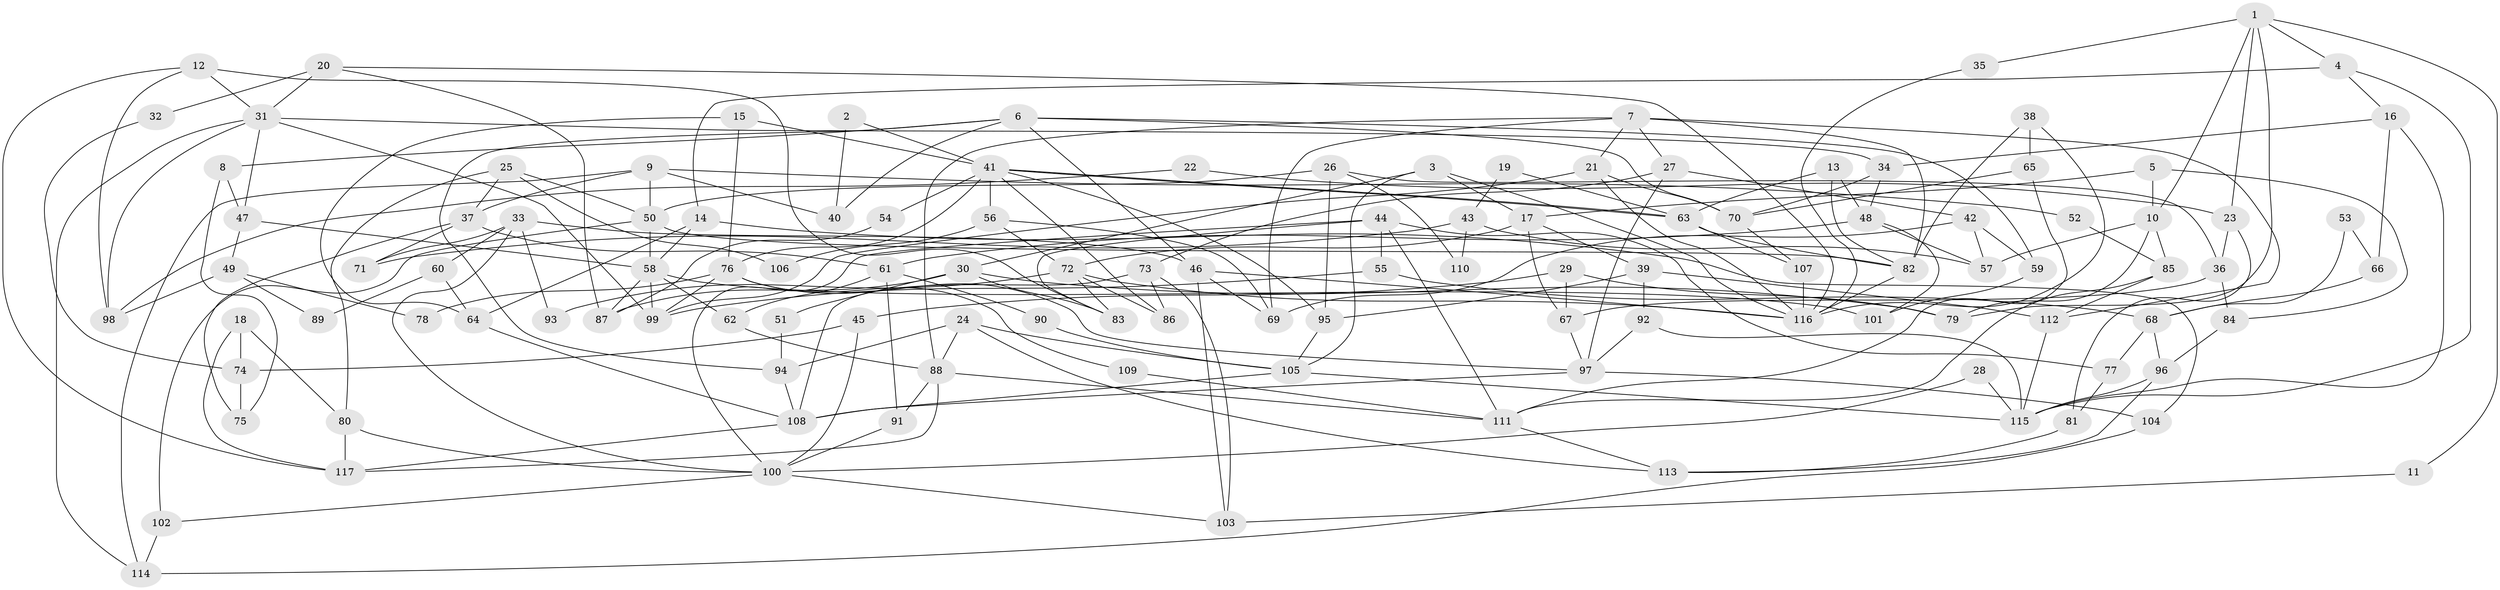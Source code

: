 // Generated by graph-tools (version 1.1) at 2025/11/02/27/25 16:11:17]
// undirected, 117 vertices, 234 edges
graph export_dot {
graph [start="1"]
  node [color=gray90,style=filled];
  1;
  2;
  3;
  4;
  5;
  6;
  7;
  8;
  9;
  10;
  11;
  12;
  13;
  14;
  15;
  16;
  17;
  18;
  19;
  20;
  21;
  22;
  23;
  24;
  25;
  26;
  27;
  28;
  29;
  30;
  31;
  32;
  33;
  34;
  35;
  36;
  37;
  38;
  39;
  40;
  41;
  42;
  43;
  44;
  45;
  46;
  47;
  48;
  49;
  50;
  51;
  52;
  53;
  54;
  55;
  56;
  57;
  58;
  59;
  60;
  61;
  62;
  63;
  64;
  65;
  66;
  67;
  68;
  69;
  70;
  71;
  72;
  73;
  74;
  75;
  76;
  77;
  78;
  79;
  80;
  81;
  82;
  83;
  84;
  85;
  86;
  87;
  88;
  89;
  90;
  91;
  92;
  93;
  94;
  95;
  96;
  97;
  98;
  99;
  100;
  101;
  102;
  103;
  104;
  105;
  106;
  107;
  108;
  109;
  110;
  111;
  112;
  113;
  114;
  115;
  116;
  117;
  1 -- 79;
  1 -- 4;
  1 -- 10;
  1 -- 11;
  1 -- 23;
  1 -- 35;
  2 -- 40;
  2 -- 41;
  3 -- 17;
  3 -- 116;
  3 -- 30;
  3 -- 105;
  4 -- 115;
  4 -- 16;
  4 -- 14;
  5 -- 10;
  5 -- 17;
  5 -- 84;
  6 -- 59;
  6 -- 70;
  6 -- 8;
  6 -- 40;
  6 -- 46;
  6 -- 94;
  7 -- 69;
  7 -- 88;
  7 -- 21;
  7 -- 27;
  7 -- 82;
  7 -- 112;
  8 -- 47;
  8 -- 75;
  9 -- 50;
  9 -- 114;
  9 -- 37;
  9 -- 40;
  9 -- 52;
  10 -- 57;
  10 -- 79;
  10 -- 85;
  11 -- 103;
  12 -- 31;
  12 -- 117;
  12 -- 83;
  12 -- 98;
  13 -- 82;
  13 -- 63;
  13 -- 48;
  14 -- 104;
  14 -- 58;
  14 -- 64;
  15 -- 64;
  15 -- 41;
  15 -- 76;
  16 -- 115;
  16 -- 34;
  16 -- 66;
  17 -- 72;
  17 -- 39;
  17 -- 67;
  18 -- 117;
  18 -- 80;
  18 -- 74;
  19 -- 63;
  19 -- 43;
  20 -- 116;
  20 -- 87;
  20 -- 31;
  20 -- 32;
  21 -- 99;
  21 -- 70;
  21 -- 116;
  22 -- 98;
  22 -- 23;
  23 -- 36;
  23 -- 81;
  24 -- 94;
  24 -- 105;
  24 -- 88;
  24 -- 113;
  25 -- 50;
  25 -- 37;
  25 -- 80;
  25 -- 106;
  26 -- 36;
  26 -- 50;
  26 -- 95;
  26 -- 110;
  27 -- 97;
  27 -- 42;
  27 -- 73;
  28 -- 100;
  28 -- 115;
  29 -- 67;
  29 -- 79;
  29 -- 45;
  30 -- 83;
  30 -- 51;
  30 -- 79;
  30 -- 87;
  31 -- 99;
  31 -- 34;
  31 -- 47;
  31 -- 98;
  31 -- 114;
  32 -- 74;
  33 -- 100;
  33 -- 46;
  33 -- 60;
  33 -- 71;
  33 -- 93;
  34 -- 48;
  34 -- 70;
  35 -- 116;
  36 -- 67;
  36 -- 84;
  37 -- 75;
  37 -- 61;
  37 -- 71;
  38 -- 82;
  38 -- 116;
  38 -- 65;
  39 -- 112;
  39 -- 95;
  39 -- 92;
  41 -- 95;
  41 -- 63;
  41 -- 63;
  41 -- 54;
  41 -- 56;
  41 -- 76;
  41 -- 86;
  42 -- 69;
  42 -- 57;
  42 -- 59;
  43 -- 57;
  43 -- 71;
  43 -- 110;
  44 -- 83;
  44 -- 55;
  44 -- 77;
  44 -- 100;
  44 -- 111;
  45 -- 100;
  45 -- 74;
  46 -- 116;
  46 -- 69;
  46 -- 103;
  47 -- 58;
  47 -- 49;
  48 -- 61;
  48 -- 57;
  48 -- 101;
  49 -- 98;
  49 -- 78;
  49 -- 89;
  50 -- 82;
  50 -- 58;
  50 -- 102;
  51 -- 94;
  52 -- 85;
  53 -- 68;
  53 -- 66;
  54 -- 87;
  55 -- 99;
  55 -- 68;
  56 -- 72;
  56 -- 69;
  56 -- 106;
  58 -- 62;
  58 -- 87;
  58 -- 99;
  58 -- 101;
  59 -- 101;
  60 -- 64;
  60 -- 89;
  61 -- 91;
  61 -- 62;
  61 -- 90;
  62 -- 88;
  63 -- 107;
  63 -- 82;
  64 -- 108;
  65 -- 70;
  65 -- 111;
  66 -- 68;
  67 -- 97;
  68 -- 77;
  68 -- 96;
  70 -- 107;
  72 -- 116;
  72 -- 86;
  72 -- 83;
  72 -- 93;
  73 -- 108;
  73 -- 86;
  73 -- 103;
  74 -- 75;
  76 -- 78;
  76 -- 97;
  76 -- 99;
  76 -- 109;
  77 -- 81;
  80 -- 100;
  80 -- 117;
  81 -- 113;
  82 -- 116;
  84 -- 96;
  85 -- 111;
  85 -- 112;
  88 -- 111;
  88 -- 91;
  88 -- 117;
  90 -- 105;
  91 -- 100;
  92 -- 115;
  92 -- 97;
  94 -- 108;
  95 -- 105;
  96 -- 115;
  96 -- 113;
  97 -- 104;
  97 -- 108;
  100 -- 103;
  100 -- 102;
  102 -- 114;
  104 -- 114;
  105 -- 108;
  105 -- 115;
  107 -- 116;
  108 -- 117;
  109 -- 111;
  111 -- 113;
  112 -- 115;
}
